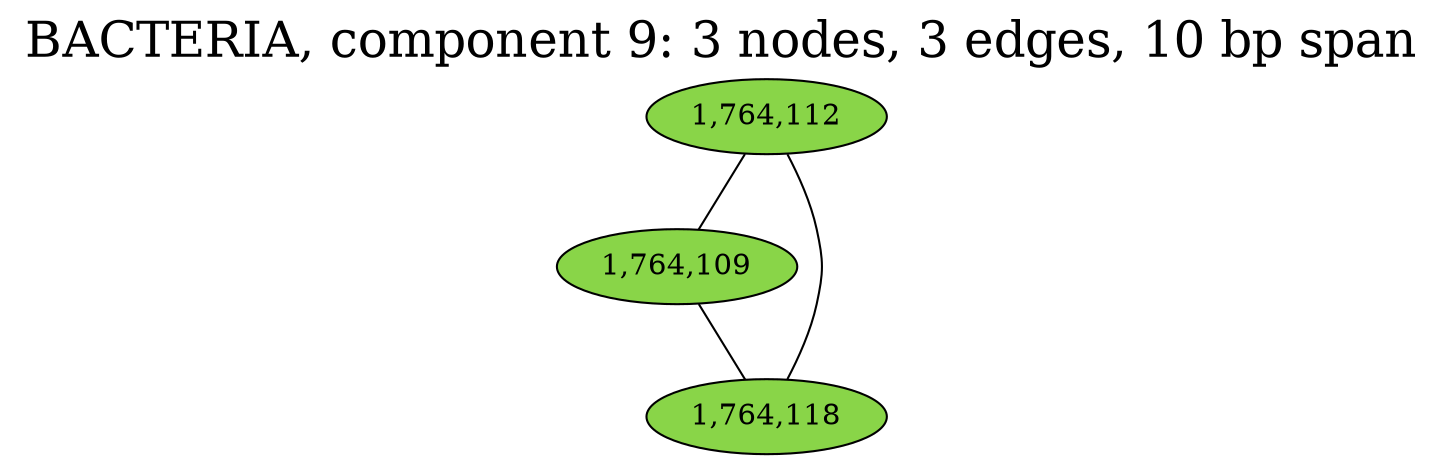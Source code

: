 graph BACTERIA_cc9 {
	overlap="prism50";
	outputorder="edgesfirst";
	node [style="filled"];
	label="BACTERIA, component 9: 3 nodes, 3 edges, 10 bp span";
	labelloc="t";
	fontsize=24;
	"1,764,112" [fillcolor="#89d548", fontcolor="#000000"];
	"1,764,109" [fillcolor="#89d548", fontcolor="#000000"];
	"1,764,118" [fillcolor="#89d548", fontcolor="#000000"];
	"1,764,112" -- "1,764,109";
	"1,764,112" -- "1,764,118";
	"1,764,109" -- "1,764,118";
}
